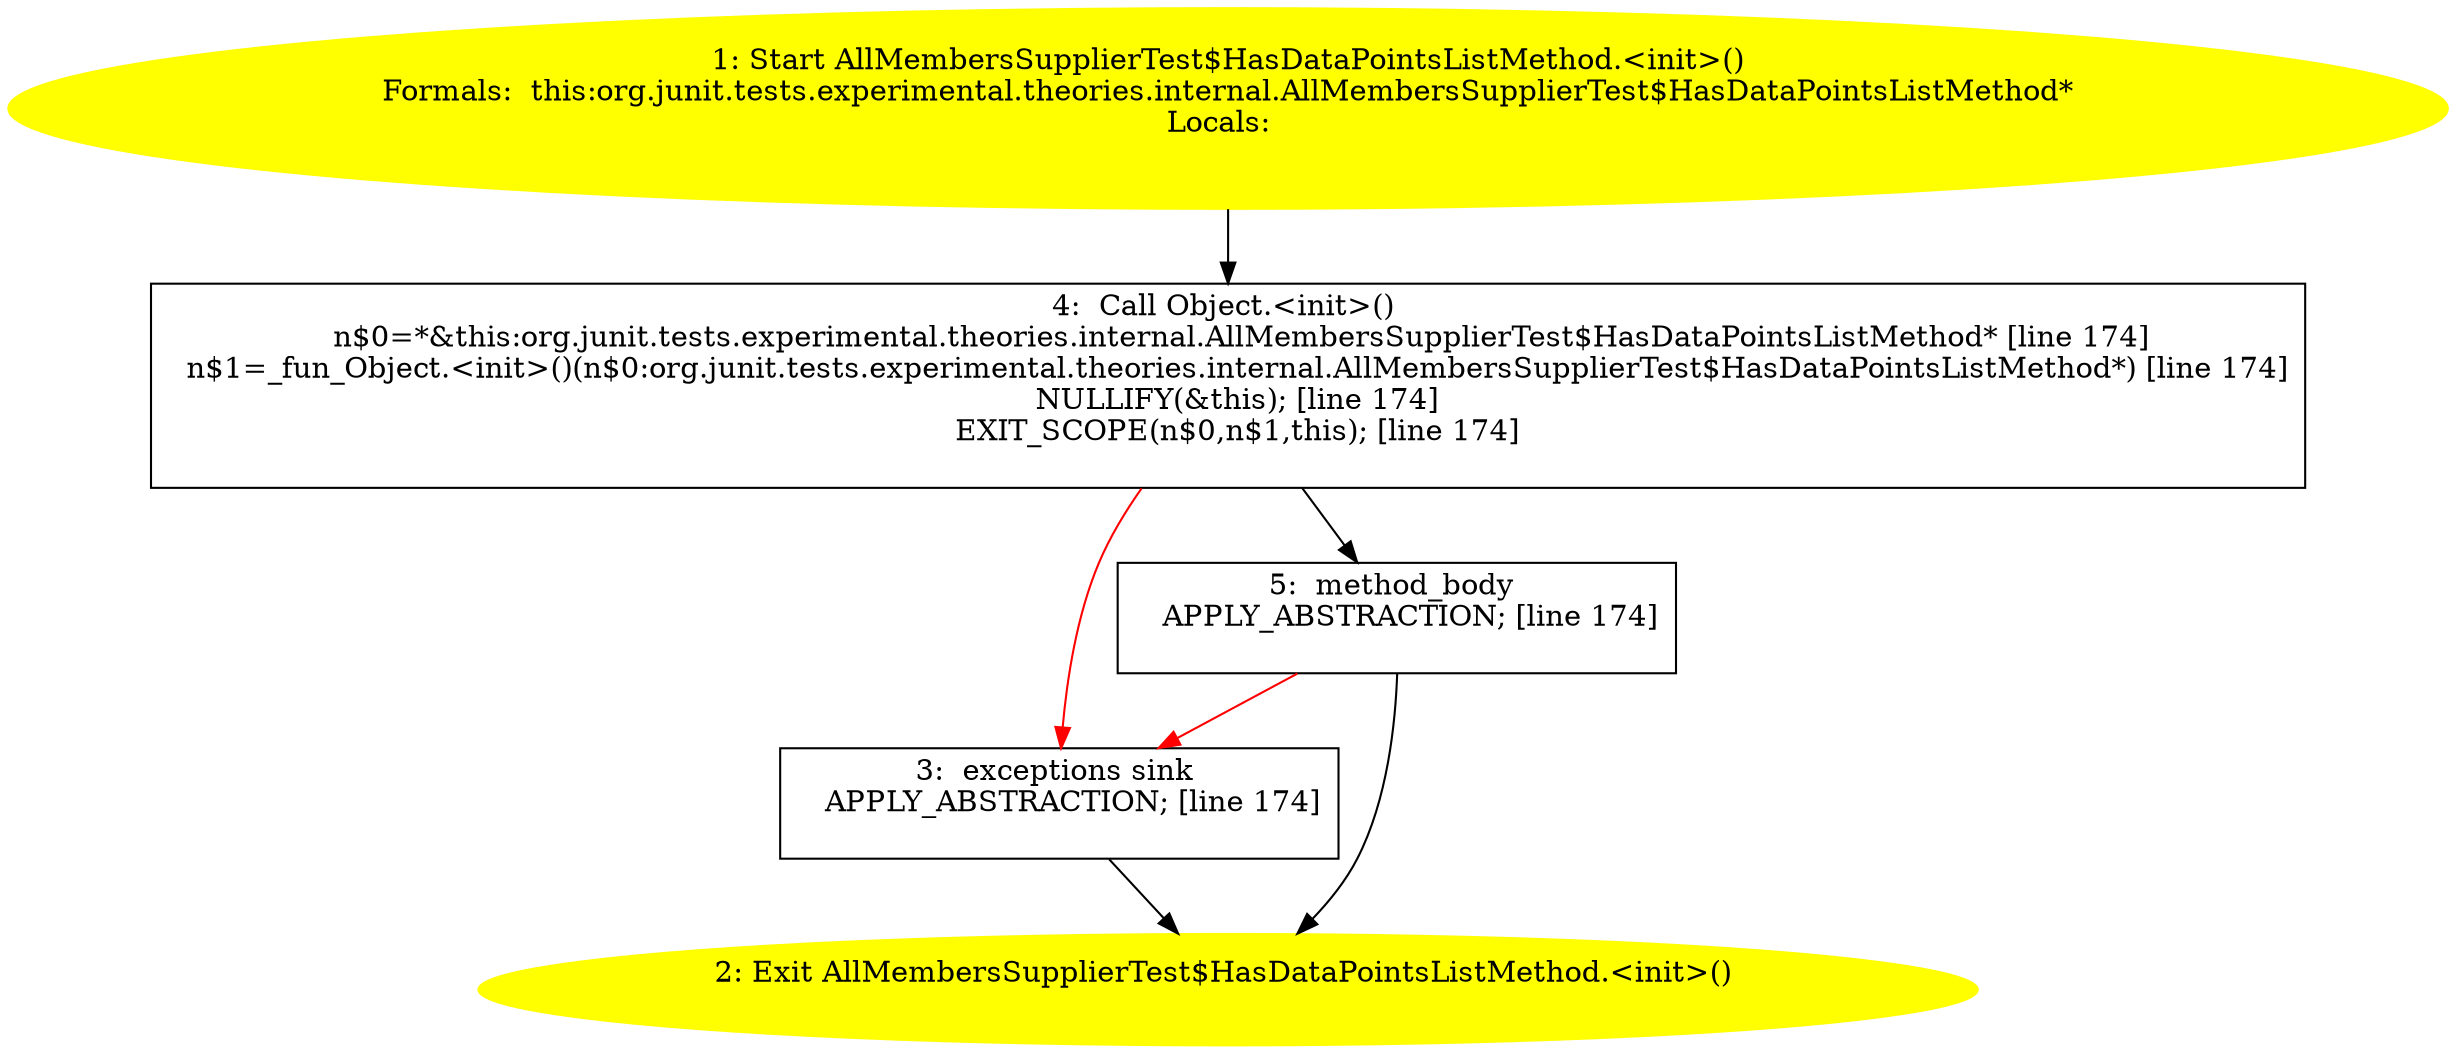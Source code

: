 /* @generated */
digraph cfg {
"org.junit.tests.experimental.theories.internal.AllMembersSupplierTest$HasDataPointsListMethod.<init>.64ea297f4dac1af90ba6e00c2609c8c6_1" [label="1: Start AllMembersSupplierTest$HasDataPointsListMethod.<init>()\nFormals:  this:org.junit.tests.experimental.theories.internal.AllMembersSupplierTest$HasDataPointsListMethod*\nLocals:  \n  " color=yellow style=filled]
	

	 "org.junit.tests.experimental.theories.internal.AllMembersSupplierTest$HasDataPointsListMethod.<init>.64ea297f4dac1af90ba6e00c2609c8c6_1" -> "org.junit.tests.experimental.theories.internal.AllMembersSupplierTest$HasDataPointsListMethod.<init>.64ea297f4dac1af90ba6e00c2609c8c6_4" ;
"org.junit.tests.experimental.theories.internal.AllMembersSupplierTest$HasDataPointsListMethod.<init>.64ea297f4dac1af90ba6e00c2609c8c6_2" [label="2: Exit AllMembersSupplierTest$HasDataPointsListMethod.<init>() \n  " color=yellow style=filled]
	

"org.junit.tests.experimental.theories.internal.AllMembersSupplierTest$HasDataPointsListMethod.<init>.64ea297f4dac1af90ba6e00c2609c8c6_3" [label="3:  exceptions sink \n   APPLY_ABSTRACTION; [line 174]\n " shape="box"]
	

	 "org.junit.tests.experimental.theories.internal.AllMembersSupplierTest$HasDataPointsListMethod.<init>.64ea297f4dac1af90ba6e00c2609c8c6_3" -> "org.junit.tests.experimental.theories.internal.AllMembersSupplierTest$HasDataPointsListMethod.<init>.64ea297f4dac1af90ba6e00c2609c8c6_2" ;
"org.junit.tests.experimental.theories.internal.AllMembersSupplierTest$HasDataPointsListMethod.<init>.64ea297f4dac1af90ba6e00c2609c8c6_4" [label="4:  Call Object.<init>() \n   n$0=*&this:org.junit.tests.experimental.theories.internal.AllMembersSupplierTest$HasDataPointsListMethod* [line 174]\n  n$1=_fun_Object.<init>()(n$0:org.junit.tests.experimental.theories.internal.AllMembersSupplierTest$HasDataPointsListMethod*) [line 174]\n  NULLIFY(&this); [line 174]\n  EXIT_SCOPE(n$0,n$1,this); [line 174]\n " shape="box"]
	

	 "org.junit.tests.experimental.theories.internal.AllMembersSupplierTest$HasDataPointsListMethod.<init>.64ea297f4dac1af90ba6e00c2609c8c6_4" -> "org.junit.tests.experimental.theories.internal.AllMembersSupplierTest$HasDataPointsListMethod.<init>.64ea297f4dac1af90ba6e00c2609c8c6_5" ;
	 "org.junit.tests.experimental.theories.internal.AllMembersSupplierTest$HasDataPointsListMethod.<init>.64ea297f4dac1af90ba6e00c2609c8c6_4" -> "org.junit.tests.experimental.theories.internal.AllMembersSupplierTest$HasDataPointsListMethod.<init>.64ea297f4dac1af90ba6e00c2609c8c6_3" [color="red" ];
"org.junit.tests.experimental.theories.internal.AllMembersSupplierTest$HasDataPointsListMethod.<init>.64ea297f4dac1af90ba6e00c2609c8c6_5" [label="5:  method_body \n   APPLY_ABSTRACTION; [line 174]\n " shape="box"]
	

	 "org.junit.tests.experimental.theories.internal.AllMembersSupplierTest$HasDataPointsListMethod.<init>.64ea297f4dac1af90ba6e00c2609c8c6_5" -> "org.junit.tests.experimental.theories.internal.AllMembersSupplierTest$HasDataPointsListMethod.<init>.64ea297f4dac1af90ba6e00c2609c8c6_2" ;
	 "org.junit.tests.experimental.theories.internal.AllMembersSupplierTest$HasDataPointsListMethod.<init>.64ea297f4dac1af90ba6e00c2609c8c6_5" -> "org.junit.tests.experimental.theories.internal.AllMembersSupplierTest$HasDataPointsListMethod.<init>.64ea297f4dac1af90ba6e00c2609c8c6_3" [color="red" ];
}
